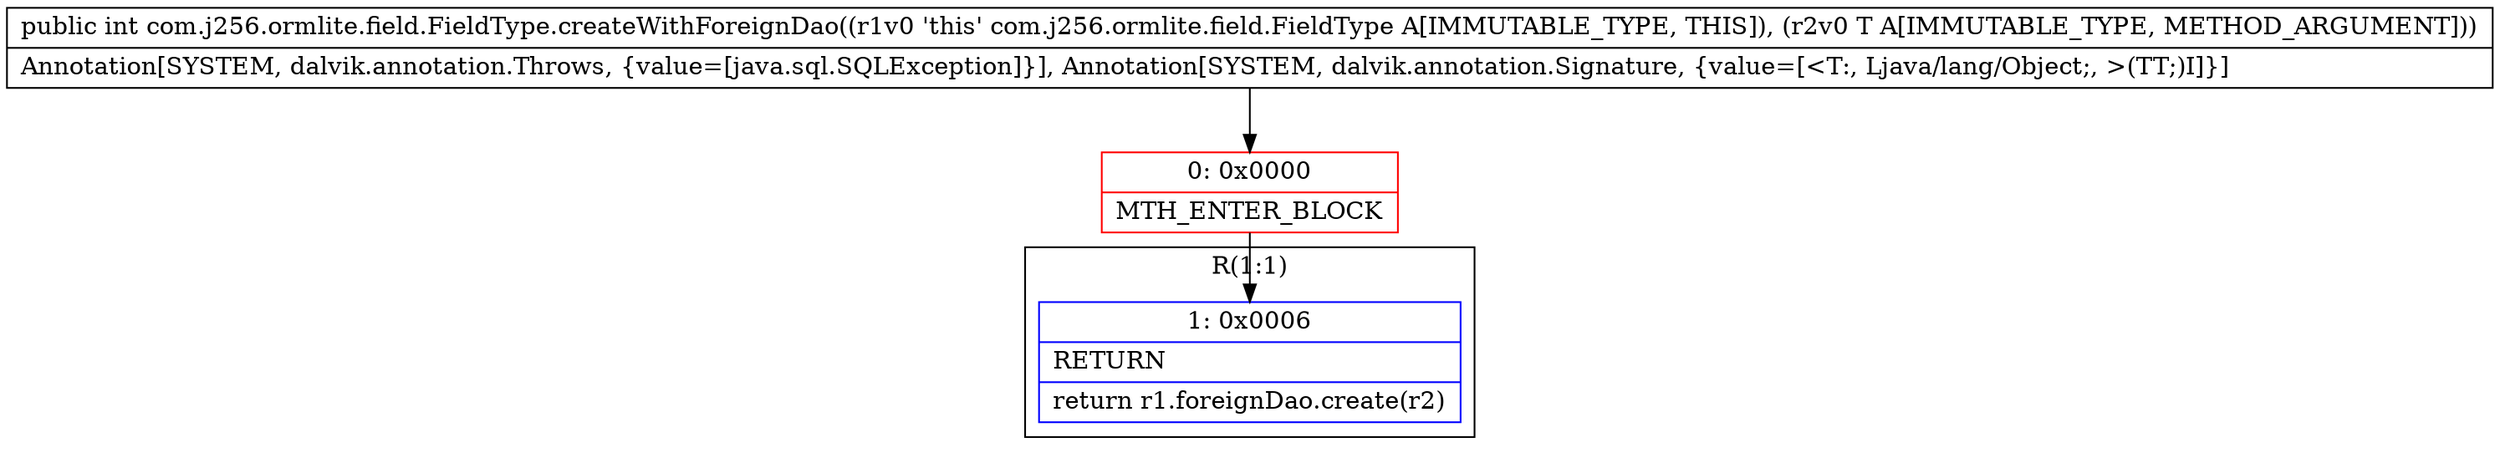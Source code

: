 digraph "CFG forcom.j256.ormlite.field.FieldType.createWithForeignDao(Ljava\/lang\/Object;)I" {
subgraph cluster_Region_1746628072 {
label = "R(1:1)";
node [shape=record,color=blue];
Node_1 [shape=record,label="{1\:\ 0x0006|RETURN\l|return r1.foreignDao.create(r2)\l}"];
}
Node_0 [shape=record,color=red,label="{0\:\ 0x0000|MTH_ENTER_BLOCK\l}"];
MethodNode[shape=record,label="{public int com.j256.ormlite.field.FieldType.createWithForeignDao((r1v0 'this' com.j256.ormlite.field.FieldType A[IMMUTABLE_TYPE, THIS]), (r2v0 T A[IMMUTABLE_TYPE, METHOD_ARGUMENT]))  | Annotation[SYSTEM, dalvik.annotation.Throws, \{value=[java.sql.SQLException]\}], Annotation[SYSTEM, dalvik.annotation.Signature, \{value=[\<T:, Ljava\/lang\/Object;, \>(TT;)I]\}]\l}"];
MethodNode -> Node_0;
Node_0 -> Node_1;
}

